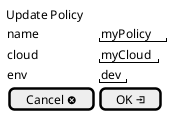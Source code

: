 @startuml

salt
{
  Update Policy
  {
      name | "myPolicy"
      cloud | "myCloud"
      env | "dev"
      [ Cancel <&circle-x>] | [ OK <&account-login> ]
  }
}

@enduml
